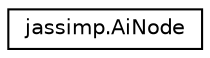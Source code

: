 digraph "Graphical Class Hierarchy"
{
  edge [fontname="Helvetica",fontsize="10",labelfontname="Helvetica",labelfontsize="10"];
  node [fontname="Helvetica",fontsize="10",shape=record];
  rankdir="LR";
  Node1 [label="jassimp.AiNode",height=0.2,width=0.4,color="black", fillcolor="white", style="filled",URL="$classjassimp_1_1_ai_node.html"];
}
